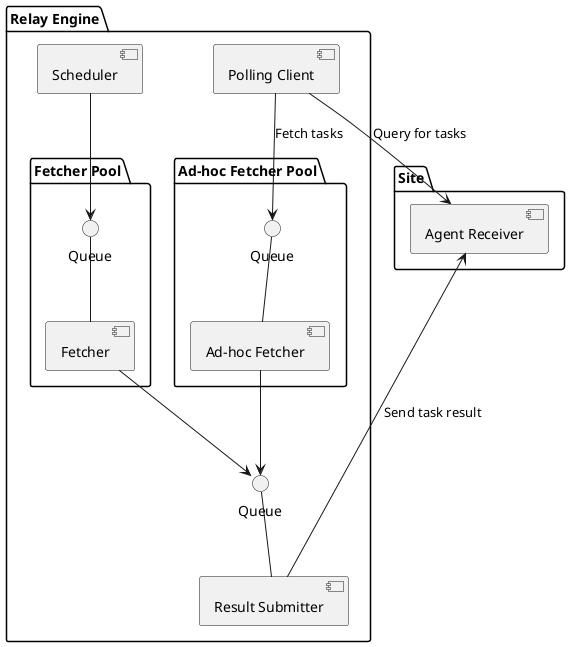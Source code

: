 @startuml

package "Site" {
    component "Agent Receiver"
}

package "Relay Engine" {
    component Scheduler
    component "Polling Client" as Poller

    package "Fetcher Pool" as fetcher_pool {
        interface "Queue" as fetcher_queue
        component "Fetcher"
        "Fetcher" -u- fetcher_queue

    }

    package "Ad-hoc Fetcher Pool" as adhoc_pool {
        interface "Queue" as ad_hoc_queue
        component "Ad-hoc Fetcher"
        "Ad-hoc Fetcher" -u- ad_hoc_queue
    }

    Scheduler -d-> fetcher_queue
    Poller -d-> ad_hoc_queue: Fetch tasks

    component "Result Submitter"
    interface "Queue" as result_queue
    "Result Submitter" -u- result_queue

    "Fetcher" -d-> result_queue
    "Ad-hoc Fetcher" -d-> result_queue
}

    Poller -> "Agent Receiver": Query for tasks
    "Result Submitter" -u---> "Agent Receiver": Send task result
@enduml
